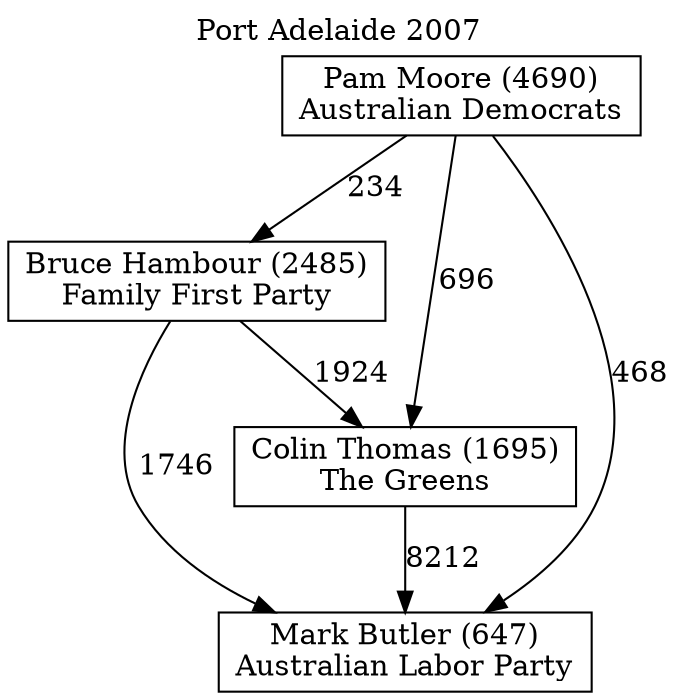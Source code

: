 // House preference flow
digraph "Mark Butler (647)_Port Adelaide_2007" {
	graph [label="Port Adelaide 2007" labelloc=t mclimit=10]
	node [shape=box]
	"Bruce Hambour (2485)" [label="Bruce Hambour (2485)
Family First Party"]
	"Colin Thomas (1695)" [label="Colin Thomas (1695)
The Greens"]
	"Mark Butler (647)" [label="Mark Butler (647)
Australian Labor Party"]
	"Pam Moore (4690)" [label="Pam Moore (4690)
Australian Democrats"]
	"Bruce Hambour (2485)" -> "Colin Thomas (1695)" [label=1924]
	"Bruce Hambour (2485)" -> "Mark Butler (647)" [label=1746]
	"Colin Thomas (1695)" -> "Mark Butler (647)" [label=8212]
	"Pam Moore (4690)" -> "Bruce Hambour (2485)" [label=234]
	"Pam Moore (4690)" -> "Colin Thomas (1695)" [label=696]
	"Pam Moore (4690)" -> "Mark Butler (647)" [label=468]
}
